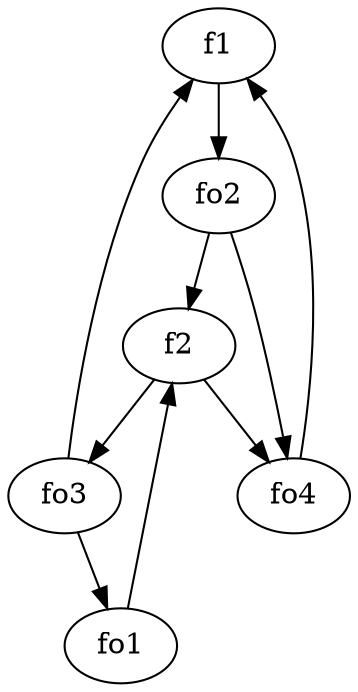 strict digraph  {
f1;
f2;
fo1;
fo2;
fo3;
fo4;
f1 -> fo2  [weight=2];
f2 -> fo3  [weight=2];
f2 -> fo4  [weight=2];
fo1 -> f2  [weight=2];
fo2 -> f2  [weight=2];
fo2 -> fo4  [weight=2];
fo3 -> fo1  [weight=2];
fo3 -> f1  [weight=2];
fo4 -> f1  [weight=2];
}

